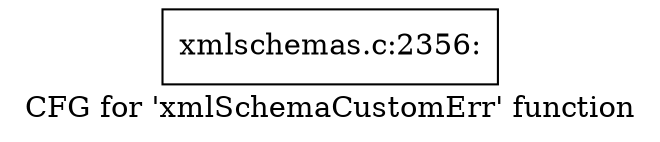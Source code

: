 digraph "CFG for 'xmlSchemaCustomErr' function" {
	label="CFG for 'xmlSchemaCustomErr' function";

	Node0x55d025d7e7a0 [shape=record,label="{xmlschemas.c:2356:}"];
}
